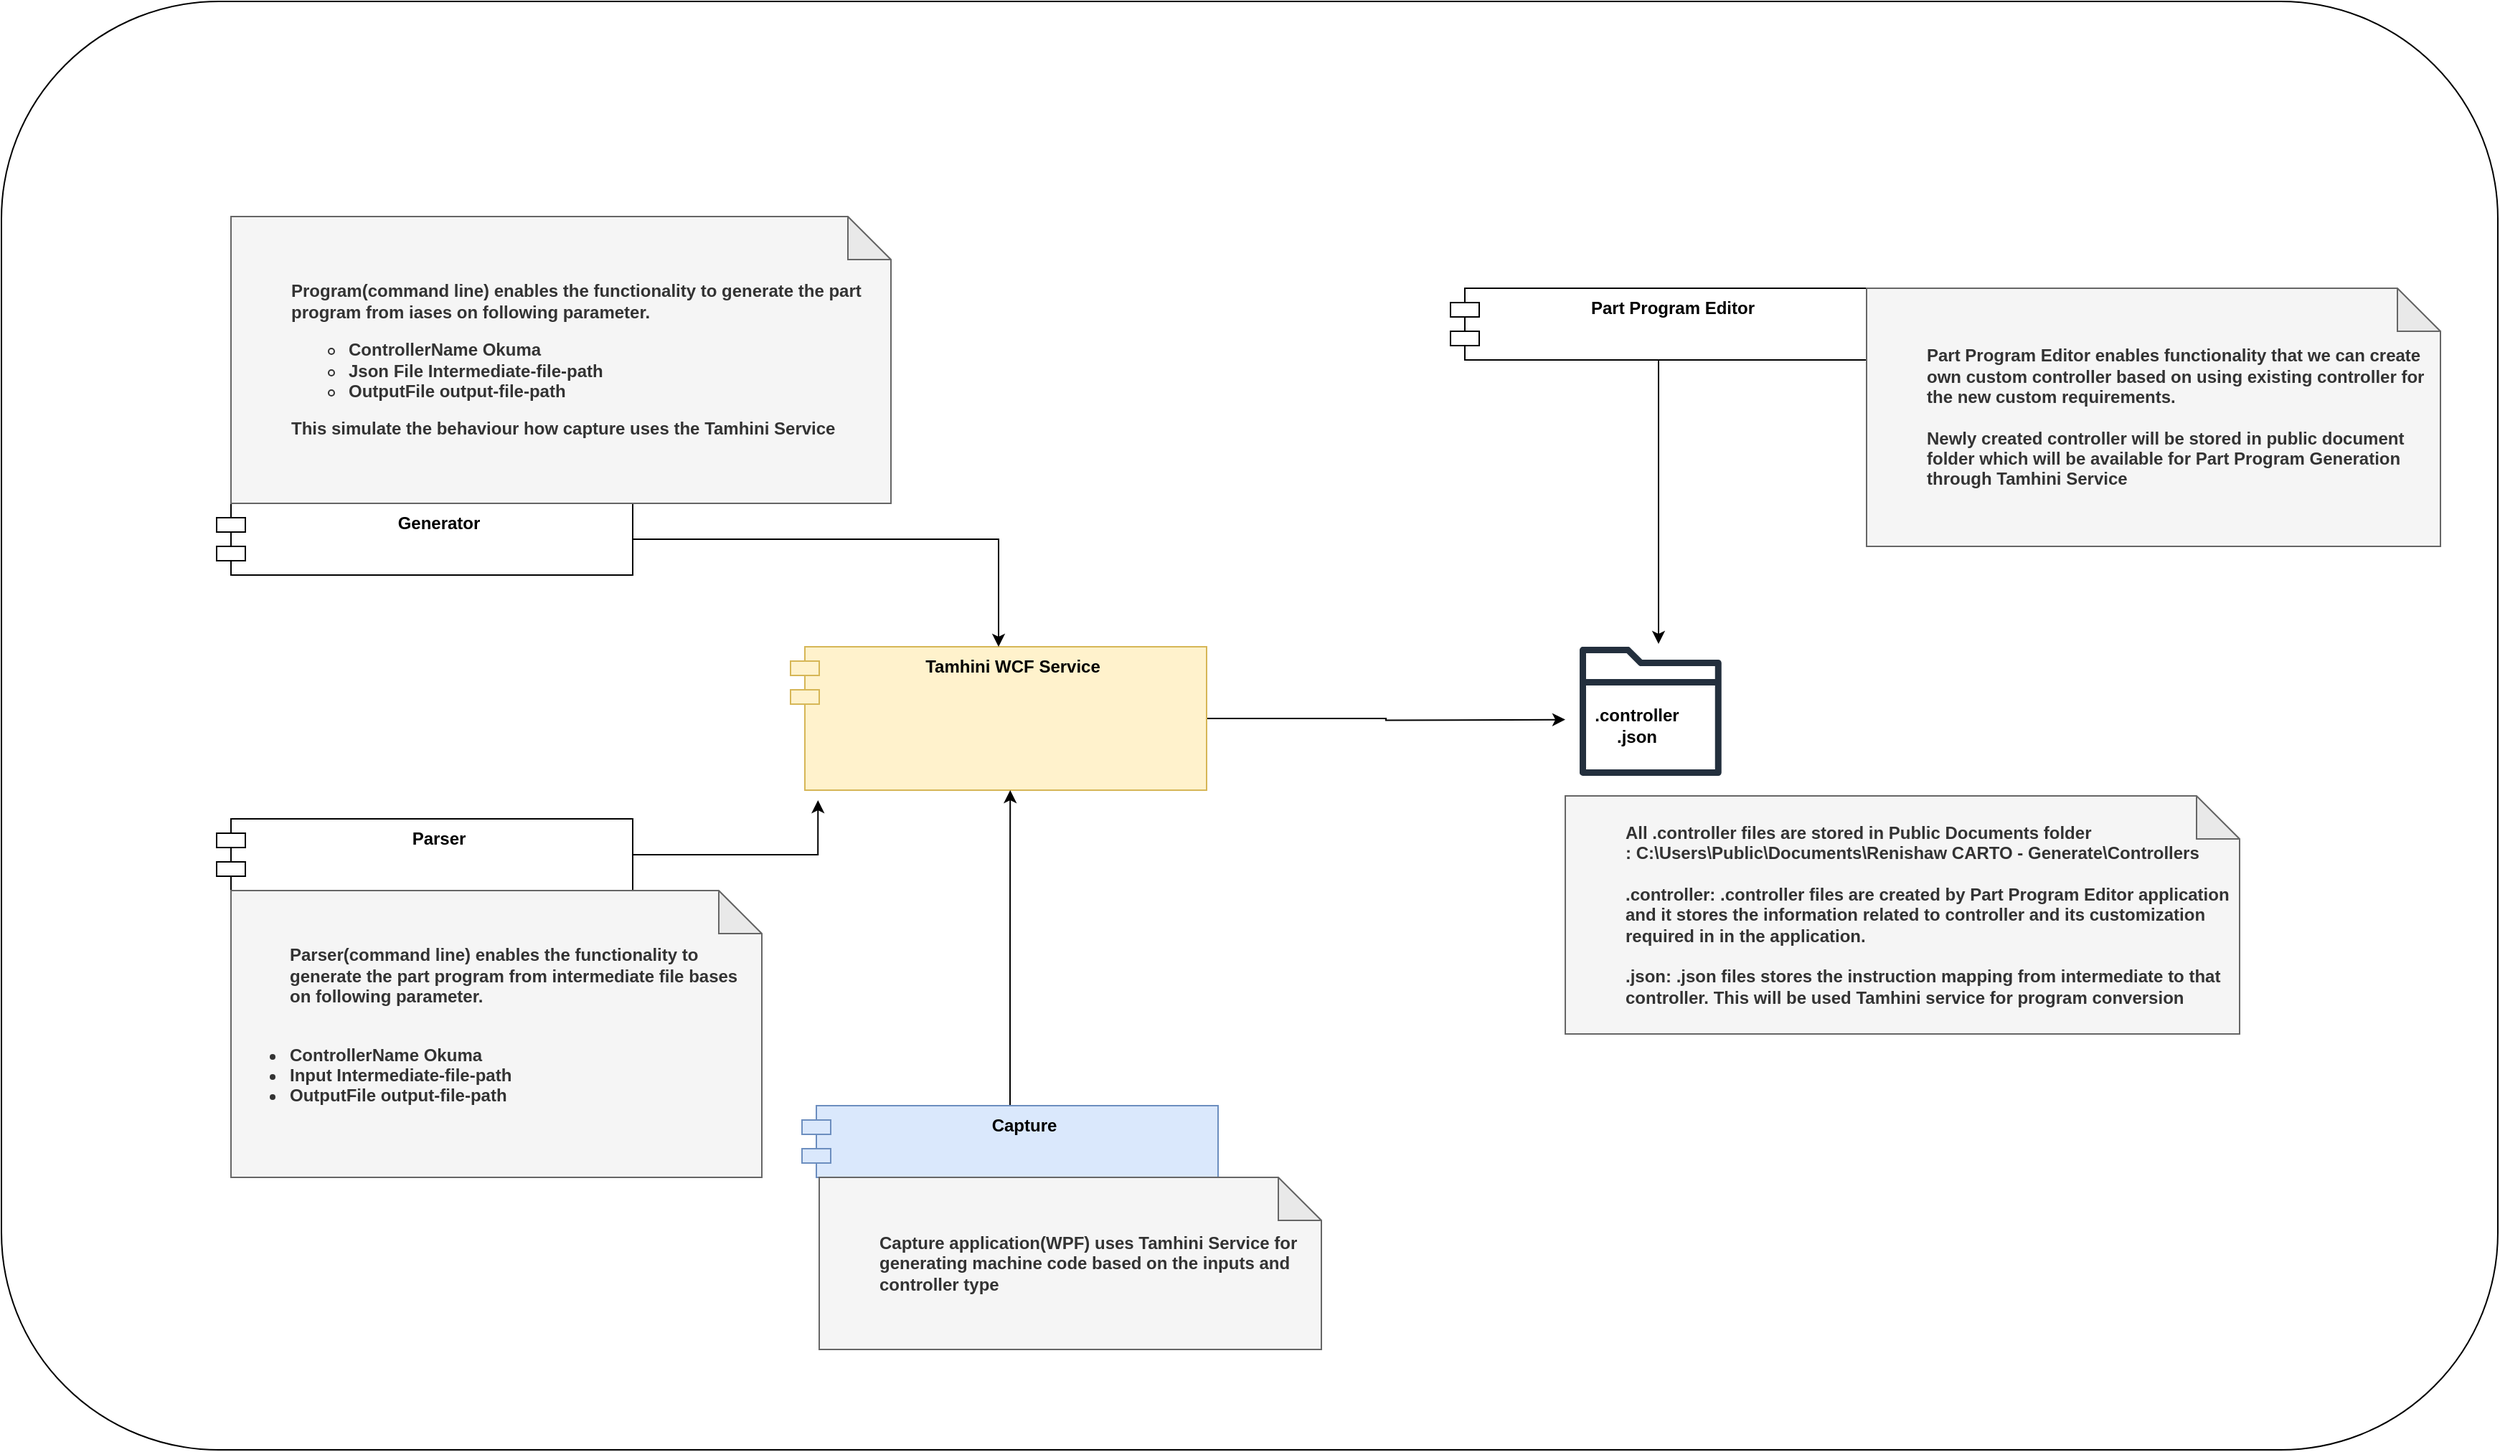 <mxfile version="21.6.8" type="github">
  <diagram name="Page-1" id="3JGw6h-FGLD1LkS74OxS">
    <mxGraphModel dx="2876" dy="2260" grid="1" gridSize="10" guides="1" tooltips="1" connect="1" arrows="1" fold="1" page="1" pageScale="1" pageWidth="827" pageHeight="1169" math="0" shadow="0">
      <root>
        <mxCell id="0" />
        <mxCell id="1" parent="0" />
        <mxCell id="L4AEFNL89In-wAapZhFh-22" value="" style="rounded=1;whiteSpace=wrap;html=1;fontStyle=1" vertex="1" parent="1">
          <mxGeometry x="-220" y="-120" width="1740" height="1010" as="geometry" />
        </mxCell>
        <mxCell id="L4AEFNL89In-wAapZhFh-9" style="edgeStyle=orthogonalEdgeStyle;rounded=0;orthogonalLoop=1;jettySize=auto;html=1;fontStyle=1" edge="1" parent="1" source="L4AEFNL89In-wAapZhFh-1">
          <mxGeometry relative="1" as="geometry">
            <mxPoint x="870" y="380.8" as="targetPoint" />
          </mxGeometry>
        </mxCell>
        <mxCell id="L4AEFNL89In-wAapZhFh-1" value="Tamhini WCF Service" style="shape=module;align=left;spacingLeft=20;align=center;verticalAlign=top;whiteSpace=wrap;html=1;fillColor=#fff2cc;strokeColor=#d6b656;fontStyle=1" vertex="1" parent="1">
          <mxGeometry x="330" y="330" width="290" height="100" as="geometry" />
        </mxCell>
        <mxCell id="L4AEFNL89In-wAapZhFh-14" style="edgeStyle=orthogonalEdgeStyle;rounded=0;orthogonalLoop=1;jettySize=auto;html=1;entryX=0.066;entryY=1.07;entryDx=0;entryDy=0;entryPerimeter=0;fontStyle=1" edge="1" parent="1" source="L4AEFNL89In-wAapZhFh-2" target="L4AEFNL89In-wAapZhFh-1">
          <mxGeometry relative="1" as="geometry" />
        </mxCell>
        <mxCell id="L4AEFNL89In-wAapZhFh-2" value="Parser" style="shape=module;align=left;spacingLeft=20;align=center;verticalAlign=top;whiteSpace=wrap;html=1;fontStyle=1" vertex="1" parent="1">
          <mxGeometry x="-70" y="450" width="290" height="50" as="geometry" />
        </mxCell>
        <mxCell id="L4AEFNL89In-wAapZhFh-17" style="edgeStyle=orthogonalEdgeStyle;rounded=0;orthogonalLoop=1;jettySize=auto;html=1;fontStyle=1" edge="1" parent="1" source="L4AEFNL89In-wAapZhFh-3" target="L4AEFNL89In-wAapZhFh-1">
          <mxGeometry relative="1" as="geometry" />
        </mxCell>
        <mxCell id="L4AEFNL89In-wAapZhFh-3" value="Generator" style="shape=module;align=left;spacingLeft=20;align=center;verticalAlign=top;whiteSpace=wrap;html=1;fontStyle=1" vertex="1" parent="1">
          <mxGeometry x="-70" y="230" width="290" height="50" as="geometry" />
        </mxCell>
        <mxCell id="L4AEFNL89In-wAapZhFh-12" style="edgeStyle=orthogonalEdgeStyle;rounded=0;orthogonalLoop=1;jettySize=auto;html=1;entryX=0.528;entryY=1;entryDx=0;entryDy=0;entryPerimeter=0;fontStyle=1" edge="1" parent="1" source="L4AEFNL89In-wAapZhFh-4" target="L4AEFNL89In-wAapZhFh-1">
          <mxGeometry relative="1" as="geometry" />
        </mxCell>
        <mxCell id="L4AEFNL89In-wAapZhFh-4" value="Capture" style="shape=module;align=left;spacingLeft=20;align=center;verticalAlign=top;whiteSpace=wrap;html=1;fillColor=#dae8fc;strokeColor=#6c8ebf;fontStyle=1" vertex="1" parent="1">
          <mxGeometry x="338" y="650" width="290" height="50" as="geometry" />
        </mxCell>
        <mxCell id="L4AEFNL89In-wAapZhFh-11" style="edgeStyle=orthogonalEdgeStyle;rounded=0;orthogonalLoop=1;jettySize=auto;html=1;fontStyle=1" edge="1" parent="1" source="L4AEFNL89In-wAapZhFh-5">
          <mxGeometry relative="1" as="geometry">
            <mxPoint x="935" y="328" as="targetPoint" />
          </mxGeometry>
        </mxCell>
        <mxCell id="L4AEFNL89In-wAapZhFh-5" value="Part Program Editor" style="shape=module;align=left;spacingLeft=20;align=center;verticalAlign=top;whiteSpace=wrap;html=1;fontStyle=1" vertex="1" parent="1">
          <mxGeometry x="790" y="80" width="290" height="50" as="geometry" />
        </mxCell>
        <mxCell id="L4AEFNL89In-wAapZhFh-13" value="&lt;blockquote style=&quot;margin: 0 0 0 40px; border: none; padding: 0px;&quot;&gt;Capture application(WPF) uses Tamhini Service for generating machine code based on the inputs and controller type&lt;/blockquote&gt;" style="shape=note;whiteSpace=wrap;html=1;backgroundOutline=1;darkOpacity=0.05;fillColor=#f5f5f5;strokeColor=#666666;fontColor=#333333;align=left;fontStyle=1" vertex="1" parent="1">
          <mxGeometry x="350" y="700" width="350" height="120" as="geometry" />
        </mxCell>
        <mxCell id="L4AEFNL89In-wAapZhFh-15" value="&lt;blockquote style=&quot;margin: 0 0 0 40px; border: none; padding: 0px;&quot;&gt;&lt;div style=&quot;text-align: left;&quot;&gt;&lt;span style=&quot;background-color: initial;&quot;&gt;Parser(command line) enables the functionality to generate the part program from intermediate file bases on following parameter.&lt;/span&gt;&lt;/div&gt;&lt;/blockquote&gt;&lt;div style=&quot;text-align: left;&quot;&gt;&lt;span style=&quot;background-color: initial;&quot;&gt;&lt;br&gt;&lt;ul&gt;&lt;li&gt;&lt;span style=&quot;background-color: initial;&quot;&gt;ControllerName Okuma&lt;/span&gt;&lt;/li&gt;&lt;li&gt;&lt;span style=&quot;background-color: initial;&quot;&gt;Input Intermediate-file-path&lt;/span&gt;&lt;/li&gt;&lt;li&gt;&lt;span style=&quot;background-color: initial;&quot;&gt;OutputFile output-file-path&lt;/span&gt;&lt;/li&gt;&lt;/ul&gt;&lt;/span&gt;&lt;/div&gt;" style="shape=note;whiteSpace=wrap;html=1;backgroundOutline=1;darkOpacity=0.05;fillColor=#f5f5f5;fontColor=#333333;strokeColor=#666666;fontStyle=1" vertex="1" parent="1">
          <mxGeometry x="-60" y="500" width="370" height="200" as="geometry" />
        </mxCell>
        <mxCell id="L4AEFNL89In-wAapZhFh-16" value="&lt;blockquote style=&quot;margin: 0 0 0 40px; border: none; padding: 0px;&quot;&gt;&lt;div style=&quot;&quot;&gt;&lt;span style=&quot;background-color: initial;&quot;&gt;Program(command line) enables the functionality to generate the part program from iases on following parameter.&lt;/span&gt;&lt;/div&gt;&lt;/blockquote&gt;&lt;div style=&quot;&quot;&gt;&lt;span style=&quot;background-color: initial;&quot;&gt;&lt;ul&gt;&lt;ul&gt;&lt;li&gt;&lt;span style=&quot;background-color: initial;&quot;&gt;ControllerName Okuma&lt;/span&gt;&lt;/li&gt;&lt;li&gt;&lt;span style=&quot;background-color: initial;&quot;&gt;Json File Intermediate-file-path&lt;/span&gt;&lt;/li&gt;&lt;li&gt;&lt;span style=&quot;background-color: initial;&quot;&gt;OutputFile output-file-path&lt;/span&gt;&lt;/li&gt;&lt;/ul&gt;&lt;/ul&gt;&lt;/span&gt;&lt;/div&gt;&lt;blockquote style=&quot;margin: 0 0 0 40px; border: none; padding: 0px;&quot;&gt;&lt;div style=&quot;&quot;&gt;&lt;span style=&quot;background-color: initial;&quot;&gt;&lt;div&gt;This simulate the behaviour how capture uses the Tamhini Service&lt;/div&gt;&lt;/span&gt;&lt;/div&gt;&lt;/blockquote&gt;" style="shape=note;whiteSpace=wrap;html=1;backgroundOutline=1;darkOpacity=0.05;align=left;fillColor=#f5f5f5;fontColor=#333333;strokeColor=#666666;fontStyle=1" vertex="1" parent="1">
          <mxGeometry x="-60" y="30" width="460" height="200" as="geometry" />
        </mxCell>
        <mxCell id="L4AEFNL89In-wAapZhFh-18" value="&lt;blockquote style=&quot;margin: 0 0 0 40px; border: none; padding: 0px;&quot;&gt;All .controller files are stored in Public Documents folder :&amp;nbsp;&lt;span&gt;C:\Users\Public\Documents\Renishaw CARTO - Generate\Controllers&lt;br&gt;&lt;/span&gt;&lt;/blockquote&gt;&lt;span&gt;&lt;br&gt;&lt;/span&gt;&lt;blockquote style=&quot;margin: 0 0 0 40px; border: none; padding: 0px;&quot;&gt;&lt;span&gt;.controller: &lt;/span&gt;.controller files are created by Part Program Editor application and it stores the information related to controller and its customization required in in the application.&lt;/blockquote&gt;&lt;br&gt;&lt;blockquote style=&quot;margin: 0 0 0 40px; border: none; padding: 0px;&quot;&gt;&lt;span&gt;.json: &lt;/span&gt;.json files stores the instruction mapping from intermediate to that controller. This will be used&lt;span&gt;&amp;nbsp;&lt;/span&gt;Tamhini service for program conversion&lt;/blockquote&gt;" style="shape=note;whiteSpace=wrap;html=1;backgroundOutline=1;darkOpacity=0.05;align=left;fillColor=#f5f5f5;fontColor=#333333;strokeColor=#666666;fontStyle=1" vertex="1" parent="1">
          <mxGeometry x="870" y="434" width="470" height="166" as="geometry" />
        </mxCell>
        <mxCell id="L4AEFNL89In-wAapZhFh-19" value="&lt;blockquote style=&quot;margin: 0 0 0 40px; border: none; padding: 0px;&quot;&gt;&lt;div style=&quot;&quot;&gt;Part Program Editor enables functionality that we can create own custom controller based on using existing controller for the new custom requirements.&lt;/div&gt;&lt;div style=&quot;&quot;&gt;&lt;br&gt;&lt;/div&gt;&lt;div style=&quot;&quot;&gt;Newly created controller will be stored in public document folder which will be available for Part Program Generation through Tamhini Service&lt;/div&gt;&lt;/blockquote&gt;" style="shape=note;whiteSpace=wrap;html=1;backgroundOutline=1;darkOpacity=0.05;align=left;fillColor=#f5f5f5;fontColor=#333333;strokeColor=#666666;fontStyle=1" vertex="1" parent="1">
          <mxGeometry x="1080" y="80" width="400" height="180" as="geometry" />
        </mxCell>
        <mxCell id="L4AEFNL89In-wAapZhFh-21" value="" style="group;fontStyle=1" vertex="1" connectable="0" parent="1">
          <mxGeometry x="880" y="330" width="98.87" height="90" as="geometry" />
        </mxCell>
        <mxCell id="L4AEFNL89In-wAapZhFh-20" value="" style="sketch=0;outlineConnect=0;fontColor=#232F3E;gradientColor=none;fillColor=#232F3D;strokeColor=none;dashed=0;verticalLabelPosition=bottom;verticalAlign=top;align=center;html=1;fontSize=12;fontStyle=1;aspect=fixed;pointerEvents=1;shape=mxgraph.aws4.folder;" vertex="1" parent="L4AEFNL89In-wAapZhFh-21">
          <mxGeometry width="98.87" height="90" as="geometry" />
        </mxCell>
        <mxCell id="L4AEFNL89In-wAapZhFh-7" value=".controller&lt;br&gt;.json" style="text;html=1;strokeColor=none;fillColor=none;align=center;verticalAlign=middle;whiteSpace=wrap;rounded=0;fontStyle=1" vertex="1" parent="L4AEFNL89In-wAapZhFh-21">
          <mxGeometry x="10" y="40" width="60" height="30" as="geometry" />
        </mxCell>
      </root>
    </mxGraphModel>
  </diagram>
</mxfile>

